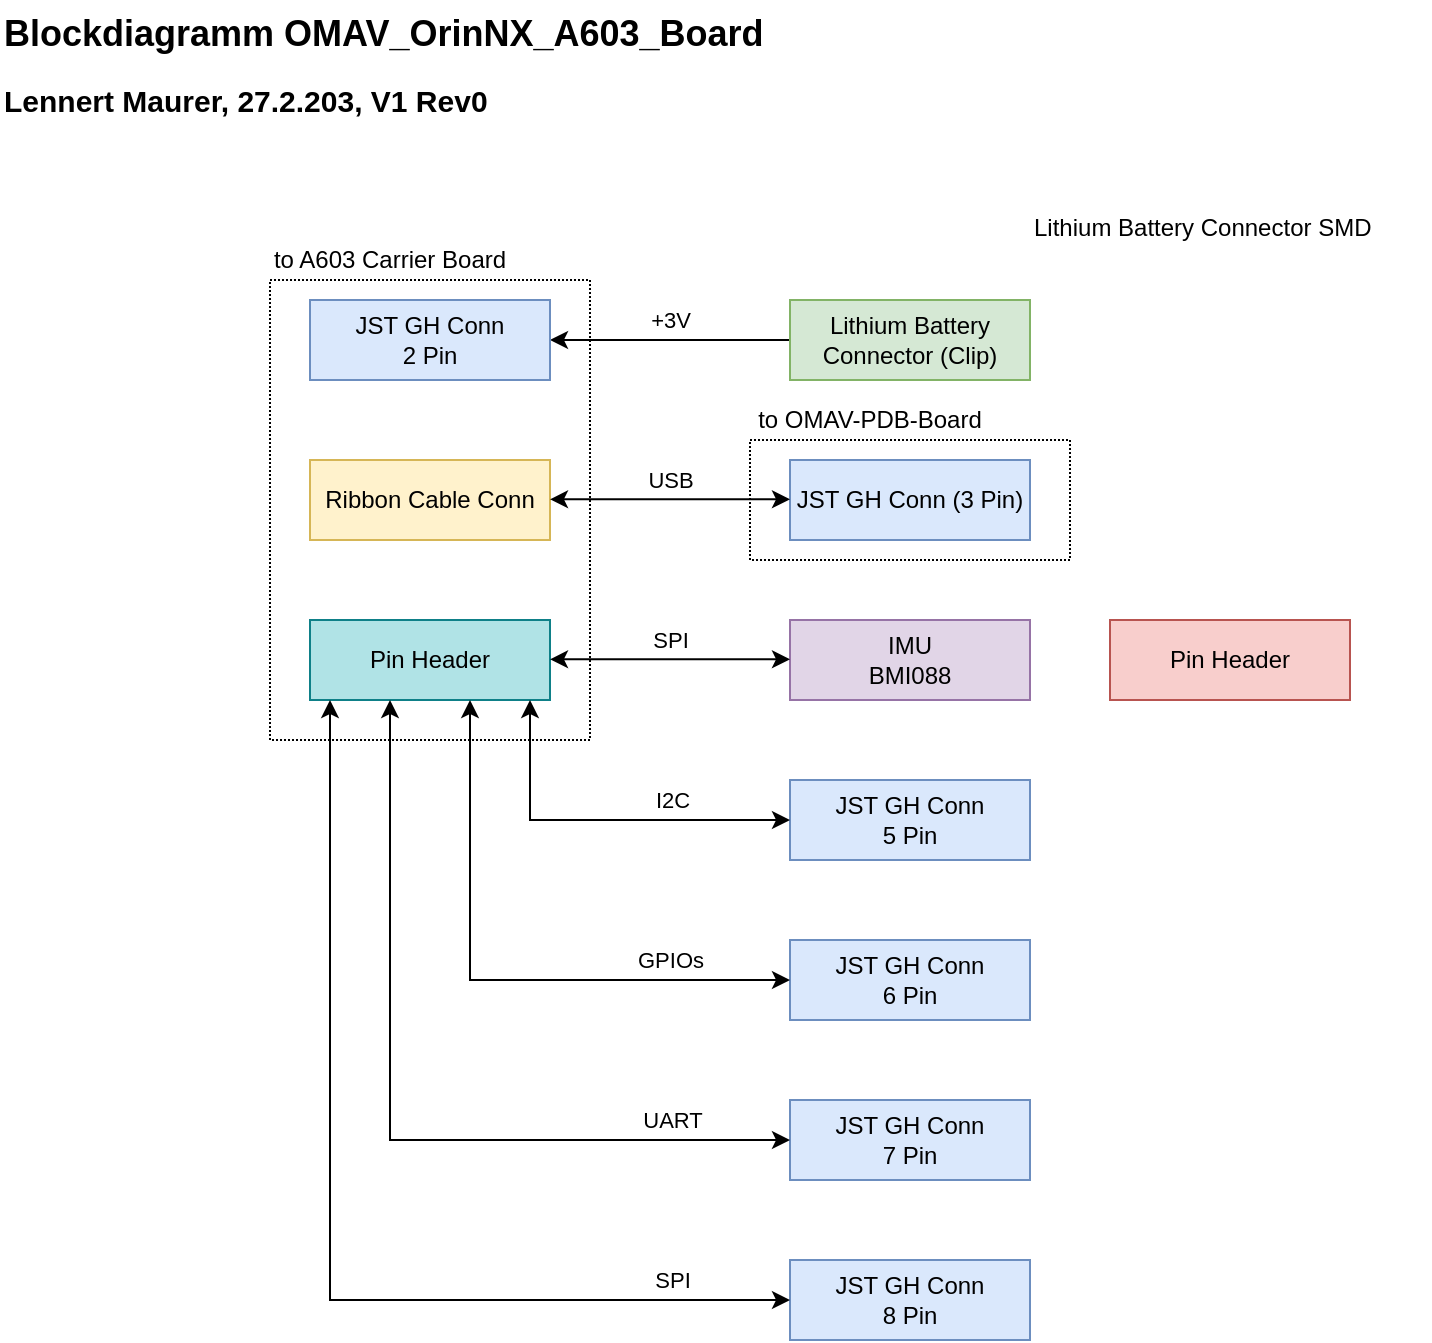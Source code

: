 <mxfile version="24.7.8">
  <diagram id="xmYFiLQlNUHtVVtdkm4H" name="Blockdiagramm_Protoquad_PDB_V1">
    <mxGraphModel dx="1674" dy="956" grid="1" gridSize="10" guides="1" tooltips="1" connect="1" arrows="1" fold="1" page="1" pageScale="1" pageWidth="827" pageHeight="1169" background="#ffffff" math="0" shadow="0">
      <root>
        <mxCell id="0" />
        <mxCell id="1" parent="0" />
        <mxCell id="J1N32N0F4YYRkfDEnyMb-40" value="&lt;blockquote style=&quot;margin: 0 0 0 40px ; border: none ; padding: 0px&quot;&gt;&lt;blockquote style=&quot;margin: 0 0 0 40px ; border: none ; padding: 0px&quot;&gt;&lt;blockquote style=&quot;margin: 0 0 0 40px ; border: none ; padding: 0px&quot;&gt;&lt;blockquote style=&quot;margin: 0 0 0 40px ; border: none ; padding: 0px&quot;&gt;&lt;br&gt;&lt;/blockquote&gt;&lt;/blockquote&gt;&lt;/blockquote&gt;&lt;/blockquote&gt;" style="rounded=0;whiteSpace=wrap;html=1;fontSize=12;fillColor=none;dashed=1;dashPattern=1 1;fontColor=#000000;strokeColor=#000000;" parent="1" vertex="1">
          <mxGeometry x="180" y="150" width="160" height="230" as="geometry" />
        </mxCell>
        <mxCell id="OzKXB7JvfZYFeE8atnZY-1" value="&lt;blockquote style=&quot;margin: 0 0 0 40px ; border: none ; padding: 0px&quot;&gt;&lt;blockquote style=&quot;margin: 0 0 0 40px ; border: none ; padding: 0px&quot;&gt;&lt;blockquote style=&quot;margin: 0 0 0 40px ; border: none ; padding: 0px&quot;&gt;&lt;blockquote style=&quot;margin: 0 0 0 40px ; border: none ; padding: 0px&quot;&gt;&lt;br&gt;&lt;/blockquote&gt;&lt;/blockquote&gt;&lt;/blockquote&gt;&lt;/blockquote&gt;" style="rounded=0;whiteSpace=wrap;html=1;fontSize=12;fillColor=none;dashed=1;dashPattern=1 1;fontColor=#000000;strokeColor=#000000;" parent="1" vertex="1">
          <mxGeometry x="420" y="230" width="160" height="60" as="geometry" />
        </mxCell>
        <mxCell id="Gxjp7-8aFgP3QwvR09KS-1" value="&lt;font style=&quot;&quot;&gt;&lt;b style=&quot;&quot;&gt;&lt;font style=&quot;font-size: 15px;&quot;&gt;Lennert Maurer, 27.2.203, V1 Rev0&lt;/font&gt;&lt;/b&gt;&lt;/font&gt;" style="text;html=1;strokeColor=none;fillColor=none;align=left;verticalAlign=middle;whiteSpace=wrap;rounded=0;" parent="1" vertex="1">
          <mxGeometry x="45" y="50" width="430" height="20" as="geometry" />
        </mxCell>
        <mxCell id="Gxjp7-8aFgP3QwvR09KS-5" value="&lt;span style=&quot;font-size: 18px;&quot;&gt;&lt;b&gt;Blockdiagramm OMAV_OrinNX_A603_Board&lt;/b&gt;&lt;/span&gt;" style="text;whiteSpace=wrap;html=1;" parent="1" vertex="1">
          <mxGeometry x="45" y="10" width="475" height="50" as="geometry" />
        </mxCell>
        <mxCell id="1rd_cnbaAyYcH_ptm-nF-5" style="edgeStyle=orthogonalEdgeStyle;rounded=0;orthogonalLoop=1;jettySize=auto;html=1;exitX=0;exitY=0.5;exitDx=0;exitDy=0;entryX=1;entryY=0.5;entryDx=0;entryDy=0;" parent="1" source="J1N32N0F4YYRkfDEnyMb-21" target="1rd_cnbaAyYcH_ptm-nF-2" edge="1">
          <mxGeometry relative="1" as="geometry">
            <mxPoint x="360" y="179.966" as="targetPoint" />
          </mxGeometry>
        </mxCell>
        <mxCell id="1rd_cnbaAyYcH_ptm-nF-6" value="+3V" style="edgeLabel;html=1;align=center;verticalAlign=middle;resizable=0;points=[];" parent="1rd_cnbaAyYcH_ptm-nF-5" vertex="1" connectable="0">
          <mxGeometry x="-0.148" y="1" relative="1" as="geometry">
            <mxPoint x="-9" y="-11" as="offset" />
          </mxGeometry>
        </mxCell>
        <mxCell id="J1N32N0F4YYRkfDEnyMb-21" value="Lithium Battery Connector (Clip)" style="rounded=0;whiteSpace=wrap;html=1;fillColor=#d5e8d4;strokeColor=#82b366;fontColor=#000000;" parent="1" vertex="1">
          <mxGeometry x="440" y="160" width="120" height="40" as="geometry" />
        </mxCell>
        <mxCell id="J1N32N0F4YYRkfDEnyMb-22" value="JST GH Conn (&lt;span style=&quot;background-color: initial;&quot;&gt;3 Pin)&lt;/span&gt;" style="rounded=0;whiteSpace=wrap;html=1;fillColor=#dae8fc;strokeColor=#6c8ebf;fontColor=#000000;" parent="1" vertex="1">
          <mxGeometry x="440" y="240" width="120" height="40" as="geometry" />
        </mxCell>
        <mxCell id="J1N32N0F4YYRkfDEnyMb-23" value="&lt;span style=&quot;background-color: initial;&quot;&gt;Ribbon Cable Conn&lt;/span&gt;" style="rounded=0;whiteSpace=wrap;html=1;fillColor=#fff2cc;strokeColor=#d6b656;fontColor=#000000;" parent="1" vertex="1">
          <mxGeometry x="200" y="240" width="120" height="40" as="geometry" />
        </mxCell>
        <mxCell id="J1N32N0F4YYRkfDEnyMb-24" value="&lt;span style=&quot;background-color: initial;&quot;&gt;Pin Header&lt;/span&gt;" style="rounded=0;whiteSpace=wrap;html=1;fillColor=#b0e3e6;strokeColor=#0e8088;fontColor=#000000;" parent="1" vertex="1">
          <mxGeometry x="200" y="320" width="120" height="40" as="geometry" />
        </mxCell>
        <mxCell id="J1N32N0F4YYRkfDEnyMb-26" value="Pin Header" style="rounded=0;whiteSpace=wrap;html=1;fillColor=#f8cecc;strokeColor=#b85450;fontColor=#000000;" parent="1" vertex="1">
          <mxGeometry x="600" y="320" width="120" height="40" as="geometry" />
        </mxCell>
        <mxCell id="J1N32N0F4YYRkfDEnyMb-27" value="JST GH Conn&lt;div&gt;5 Pin&lt;/div&gt;" style="rounded=0;whiteSpace=wrap;html=1;fillColor=#dae8fc;strokeColor=#6c8ebf;fontColor=#000000;" parent="1" vertex="1">
          <mxGeometry x="440" y="400" width="120" height="40" as="geometry" />
        </mxCell>
        <mxCell id="J1N32N0F4YYRkfDEnyMb-28" value="IMU&lt;br&gt;BMI088" style="rounded=0;whiteSpace=wrap;html=1;fillColor=#e1d5e7;strokeColor=#9673a6;fontColor=#000000;" parent="1" vertex="1">
          <mxGeometry x="440" y="320" width="120" height="40" as="geometry" />
        </mxCell>
        <mxCell id="J1N32N0F4YYRkfDEnyMb-29" style="edgeStyle=orthogonalEdgeStyle;rounded=0;orthogonalLoop=1;jettySize=auto;html=1;exitX=0.5;exitY=1;exitDx=0;exitDy=0;" parent="1" source="J1N32N0F4YYRkfDEnyMb-27" target="J1N32N0F4YYRkfDEnyMb-27" edge="1">
          <mxGeometry relative="1" as="geometry" />
        </mxCell>
        <mxCell id="J1N32N0F4YYRkfDEnyMb-30" value="JST GH Conn&lt;div&gt;6 Pin&lt;/div&gt;" style="rounded=0;whiteSpace=wrap;html=1;fillColor=#dae8fc;strokeColor=#6c8ebf;fontColor=#000000;" parent="1" vertex="1">
          <mxGeometry x="440" y="480" width="120" height="40" as="geometry" />
        </mxCell>
        <mxCell id="J1N32N0F4YYRkfDEnyMb-31" value="JST GH Conn&lt;div&gt;7 Pin&lt;/div&gt;" style="rounded=0;whiteSpace=wrap;html=1;fillColor=#dae8fc;strokeColor=#6c8ebf;fontColor=#000000;" parent="1" vertex="1">
          <mxGeometry x="440" y="560" width="120" height="40" as="geometry" />
        </mxCell>
        <mxCell id="J1N32N0F4YYRkfDEnyMb-32" value="JST GH Conn&lt;div&gt;8 Pin&lt;/div&gt;" style="rounded=0;whiteSpace=wrap;html=1;fillColor=#dae8fc;strokeColor=#6c8ebf;fontColor=#000000;" parent="1" vertex="1">
          <mxGeometry x="440" y="640" width="120" height="40" as="geometry" />
        </mxCell>
        <mxCell id="J1N32N0F4YYRkfDEnyMb-33" value="" style="endArrow=classic;startArrow=classic;html=1;rounded=0;entryX=0;entryY=0.5;entryDx=0;entryDy=0;" parent="1" edge="1">
          <mxGeometry width="50" height="50" relative="1" as="geometry">
            <mxPoint x="320" y="259.64" as="sourcePoint" />
            <mxPoint x="440" y="259.64" as="targetPoint" />
          </mxGeometry>
        </mxCell>
        <mxCell id="J1N32N0F4YYRkfDEnyMb-34" value="USB" style="edgeLabel;html=1;align=center;verticalAlign=middle;resizable=0;points=[];" parent="J1N32N0F4YYRkfDEnyMb-33" vertex="1" connectable="0">
          <mxGeometry x="-0.049" y="2" relative="1" as="geometry">
            <mxPoint x="3" y="-8" as="offset" />
          </mxGeometry>
        </mxCell>
        <mxCell id="J1N32N0F4YYRkfDEnyMb-37" value="" style="endArrow=classic;startArrow=classic;html=1;rounded=0;entryX=0;entryY=0.5;entryDx=0;entryDy=0;" parent="1" edge="1">
          <mxGeometry width="50" height="50" relative="1" as="geometry">
            <mxPoint x="320" y="339.64" as="sourcePoint" />
            <mxPoint x="440" y="339.64" as="targetPoint" />
          </mxGeometry>
        </mxCell>
        <mxCell id="J1N32N0F4YYRkfDEnyMb-38" value="SPI" style="edgeLabel;html=1;align=center;verticalAlign=middle;resizable=0;points=[];" parent="J1N32N0F4YYRkfDEnyMb-37" vertex="1" connectable="0">
          <mxGeometry x="-0.13" y="2" relative="1" as="geometry">
            <mxPoint x="8" y="-8" as="offset" />
          </mxGeometry>
        </mxCell>
        <mxCell id="J1N32N0F4YYRkfDEnyMb-41" value="&lt;font style=&quot;font-size: 12px&quot;&gt;to A603 Carrier Board&lt;/font&gt;" style="text;html=1;strokeColor=none;fillColor=none;align=center;verticalAlign=middle;whiteSpace=wrap;rounded=0;fontColor=#000000;" parent="1" vertex="1">
          <mxGeometry x="160" y="130" width="160" height="20" as="geometry" />
        </mxCell>
        <mxCell id="J1N32N0F4YYRkfDEnyMb-45" value="" style="endArrow=classic;startArrow=classic;html=1;rounded=0;exitX=0;exitY=0.5;exitDx=0;exitDy=0;" parent="1" source="J1N32N0F4YYRkfDEnyMb-27" edge="1">
          <mxGeometry width="50" height="50" relative="1" as="geometry">
            <mxPoint x="260" y="410" as="sourcePoint" />
            <mxPoint x="310" y="360" as="targetPoint" />
            <Array as="points">
              <mxPoint x="310" y="420" />
            </Array>
          </mxGeometry>
        </mxCell>
        <mxCell id="J1N32N0F4YYRkfDEnyMb-49" value="I2C" style="edgeLabel;html=1;align=center;verticalAlign=middle;resizable=0;points=[];" parent="J1N32N0F4YYRkfDEnyMb-45" vertex="1" connectable="0">
          <mxGeometry x="-0.258" relative="1" as="geometry">
            <mxPoint x="11" y="-10" as="offset" />
          </mxGeometry>
        </mxCell>
        <mxCell id="J1N32N0F4YYRkfDEnyMb-46" value="" style="endArrow=classic;startArrow=classic;html=1;rounded=0;exitX=0;exitY=0.5;exitDx=0;exitDy=0;" parent="1" source="J1N32N0F4YYRkfDEnyMb-30" edge="1">
          <mxGeometry width="50" height="50" relative="1" as="geometry">
            <mxPoint x="410" y="420" as="sourcePoint" />
            <mxPoint x="280" y="360" as="targetPoint" />
            <Array as="points">
              <mxPoint x="280" y="500" />
            </Array>
          </mxGeometry>
        </mxCell>
        <mxCell id="J1N32N0F4YYRkfDEnyMb-50" value="GPIOs" style="edgeLabel;html=1;align=center;verticalAlign=middle;resizable=0;points=[];" parent="J1N32N0F4YYRkfDEnyMb-46" vertex="1" connectable="0">
          <mxGeometry x="-0.6" y="-2" relative="1" as="geometry">
            <mxPoint y="-8" as="offset" />
          </mxGeometry>
        </mxCell>
        <mxCell id="J1N32N0F4YYRkfDEnyMb-47" value="" style="endArrow=classic;startArrow=classic;html=1;rounded=0;exitX=0;exitY=0.5;exitDx=0;exitDy=0;" parent="1" source="J1N32N0F4YYRkfDEnyMb-31" edge="1">
          <mxGeometry width="50" height="50" relative="1" as="geometry">
            <mxPoint x="400" y="500" as="sourcePoint" />
            <mxPoint x="240" y="360" as="targetPoint" />
            <Array as="points">
              <mxPoint x="240" y="580" />
            </Array>
          </mxGeometry>
        </mxCell>
        <mxCell id="J1N32N0F4YYRkfDEnyMb-51" value="UART" style="edgeLabel;html=1;align=center;verticalAlign=middle;resizable=0;points=[];" parent="J1N32N0F4YYRkfDEnyMb-47" vertex="1" connectable="0">
          <mxGeometry x="-0.719" y="-1" relative="1" as="geometry">
            <mxPoint y="-9" as="offset" />
          </mxGeometry>
        </mxCell>
        <mxCell id="J1N32N0F4YYRkfDEnyMb-48" value="" style="endArrow=classic;startArrow=classic;html=1;rounded=0;exitX=0;exitY=0.5;exitDx=0;exitDy=0;" parent="1" source="J1N32N0F4YYRkfDEnyMb-32" edge="1">
          <mxGeometry width="50" height="50" relative="1" as="geometry">
            <mxPoint x="410" y="580" as="sourcePoint" />
            <mxPoint x="210" y="360" as="targetPoint" />
            <Array as="points">
              <mxPoint x="210" y="660" />
            </Array>
          </mxGeometry>
        </mxCell>
        <mxCell id="J1N32N0F4YYRkfDEnyMb-52" value="SPI" style="edgeLabel;html=1;align=center;verticalAlign=middle;resizable=0;points=[];" parent="J1N32N0F4YYRkfDEnyMb-48" vertex="1" connectable="0">
          <mxGeometry x="-0.777" relative="1" as="geometry">
            <mxPoint y="-10" as="offset" />
          </mxGeometry>
        </mxCell>
        <mxCell id="OzKXB7JvfZYFeE8atnZY-4" value="to OMAV-PDB-Board" style="text;html=1;strokeColor=none;fillColor=none;align=center;verticalAlign=middle;whiteSpace=wrap;rounded=0;fontColor=#000000;" parent="1" vertex="1">
          <mxGeometry x="400" y="210" width="160" height="20" as="geometry" />
        </mxCell>
        <mxCell id="1rd_cnbaAyYcH_ptm-nF-2" value="JST GH Conn&lt;div&gt;2 Pin&lt;/div&gt;" style="rounded=0;whiteSpace=wrap;html=1;fillColor=#dae8fc;strokeColor=#6c8ebf;fontColor=#000000;" parent="1" vertex="1">
          <mxGeometry x="200" y="160" width="120" height="40" as="geometry" />
        </mxCell>
        <mxCell id="1rd_cnbaAyYcH_ptm-nF-7" value="Lithium Battery Connector SMD" style="text;whiteSpace=wrap;" parent="1" vertex="1">
          <mxGeometry x="560" y="110" width="200" height="40" as="geometry" />
        </mxCell>
      </root>
    </mxGraphModel>
  </diagram>
</mxfile>
